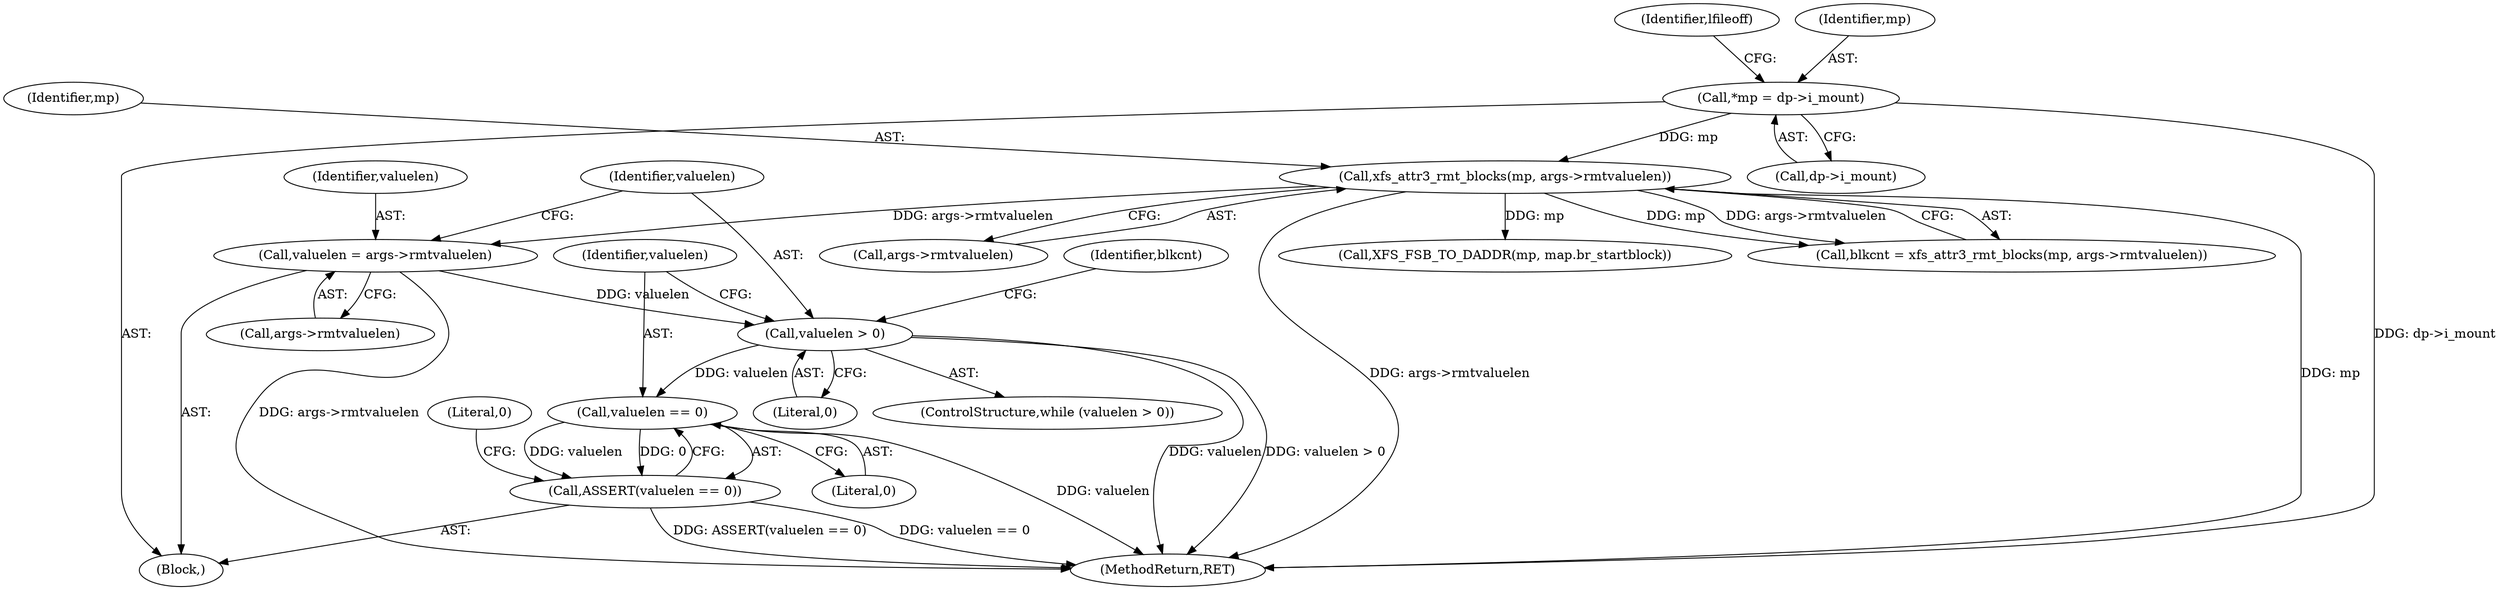 digraph "0_linux_8275cdd0e7ac550dcce2b3ef6d2fb3b808c1ae59_9@pointer" {
"1000314" [label="(Call,valuelen = args->rmtvaluelen)"];
"1000147" [label="(Call,xfs_attr3_rmt_blocks(mp, args->rmtvaluelen))"];
"1000118" [label="(Call,*mp = dp->i_mount)"];
"1000320" [label="(Call,valuelen > 0)"];
"1000444" [label="(Call,valuelen == 0)"];
"1000443" [label="(Call,ASSERT(valuelen == 0))"];
"1000110" [label="(Block,)"];
"1000148" [label="(Identifier,mp)"];
"1000321" [label="(Identifier,valuelen)"];
"1000147" [label="(Call,xfs_attr3_rmt_blocks(mp, args->rmtvaluelen))"];
"1000315" [label="(Identifier,valuelen)"];
"1000445" [label="(Identifier,valuelen)"];
"1000145" [label="(Call,blkcnt = xfs_attr3_rmt_blocks(mp, args->rmtvaluelen))"];
"1000320" [label="(Call,valuelen > 0)"];
"1000127" [label="(Identifier,lfileoff)"];
"1000119" [label="(Identifier,mp)"];
"1000322" [label="(Literal,0)"];
"1000444" [label="(Call,valuelen == 0)"];
"1000443" [label="(Call,ASSERT(valuelen == 0))"];
"1000118" [label="(Call,*mp = dp->i_mount)"];
"1000316" [label="(Call,args->rmtvaluelen)"];
"1000149" [label="(Call,args->rmtvaluelen)"];
"1000448" [label="(Literal,0)"];
"1000329" [label="(Identifier,blkcnt)"];
"1000449" [label="(MethodReturn,RET)"];
"1000120" [label="(Call,dp->i_mount)"];
"1000377" [label="(Call,XFS_FSB_TO_DADDR(mp, map.br_startblock))"];
"1000319" [label="(ControlStructure,while (valuelen > 0))"];
"1000314" [label="(Call,valuelen = args->rmtvaluelen)"];
"1000446" [label="(Literal,0)"];
"1000314" -> "1000110"  [label="AST: "];
"1000314" -> "1000316"  [label="CFG: "];
"1000315" -> "1000314"  [label="AST: "];
"1000316" -> "1000314"  [label="AST: "];
"1000321" -> "1000314"  [label="CFG: "];
"1000314" -> "1000449"  [label="DDG: args->rmtvaluelen"];
"1000147" -> "1000314"  [label="DDG: args->rmtvaluelen"];
"1000314" -> "1000320"  [label="DDG: valuelen"];
"1000147" -> "1000145"  [label="AST: "];
"1000147" -> "1000149"  [label="CFG: "];
"1000148" -> "1000147"  [label="AST: "];
"1000149" -> "1000147"  [label="AST: "];
"1000145" -> "1000147"  [label="CFG: "];
"1000147" -> "1000449"  [label="DDG: args->rmtvaluelen"];
"1000147" -> "1000449"  [label="DDG: mp"];
"1000147" -> "1000145"  [label="DDG: mp"];
"1000147" -> "1000145"  [label="DDG: args->rmtvaluelen"];
"1000118" -> "1000147"  [label="DDG: mp"];
"1000147" -> "1000377"  [label="DDG: mp"];
"1000118" -> "1000110"  [label="AST: "];
"1000118" -> "1000120"  [label="CFG: "];
"1000119" -> "1000118"  [label="AST: "];
"1000120" -> "1000118"  [label="AST: "];
"1000127" -> "1000118"  [label="CFG: "];
"1000118" -> "1000449"  [label="DDG: dp->i_mount"];
"1000320" -> "1000319"  [label="AST: "];
"1000320" -> "1000322"  [label="CFG: "];
"1000321" -> "1000320"  [label="AST: "];
"1000322" -> "1000320"  [label="AST: "];
"1000329" -> "1000320"  [label="CFG: "];
"1000445" -> "1000320"  [label="CFG: "];
"1000320" -> "1000449"  [label="DDG: valuelen"];
"1000320" -> "1000449"  [label="DDG: valuelen > 0"];
"1000320" -> "1000444"  [label="DDG: valuelen"];
"1000444" -> "1000443"  [label="AST: "];
"1000444" -> "1000446"  [label="CFG: "];
"1000445" -> "1000444"  [label="AST: "];
"1000446" -> "1000444"  [label="AST: "];
"1000443" -> "1000444"  [label="CFG: "];
"1000444" -> "1000449"  [label="DDG: valuelen"];
"1000444" -> "1000443"  [label="DDG: valuelen"];
"1000444" -> "1000443"  [label="DDG: 0"];
"1000443" -> "1000110"  [label="AST: "];
"1000448" -> "1000443"  [label="CFG: "];
"1000443" -> "1000449"  [label="DDG: ASSERT(valuelen == 0)"];
"1000443" -> "1000449"  [label="DDG: valuelen == 0"];
}
